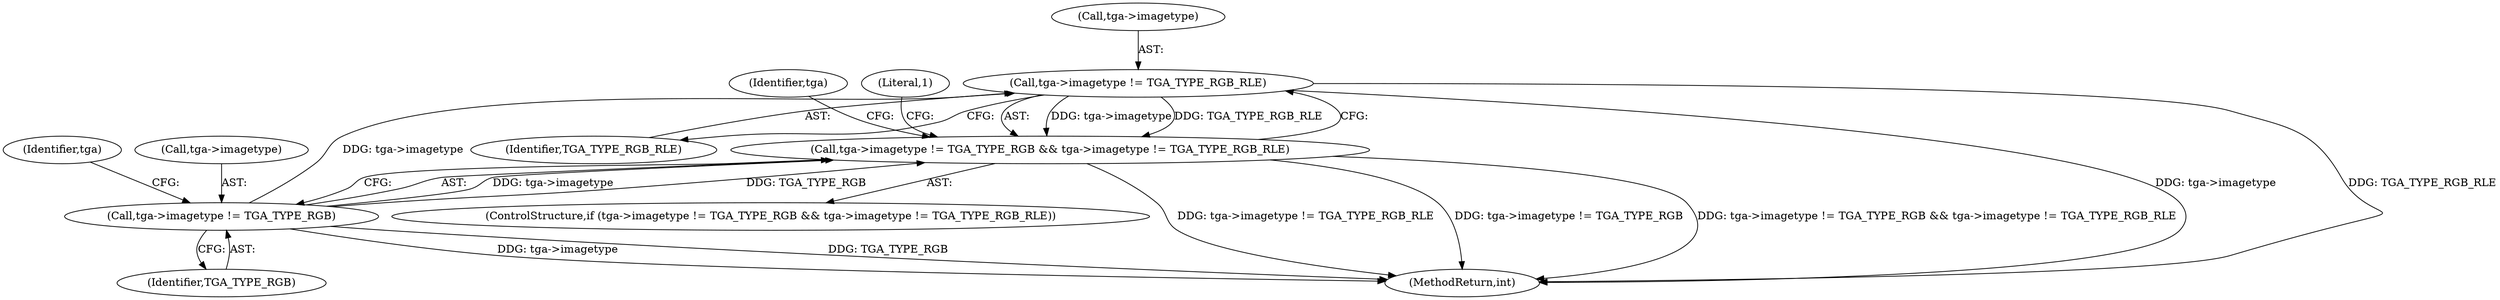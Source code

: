 digraph "0_libgd_3c2b605d72e8b080dace1d98a6e50b46c1d12186@pointer" {
"1000195" [label="(Call,tga->imagetype != TGA_TYPE_RGB_RLE)"];
"1000190" [label="(Call,tga->imagetype != TGA_TYPE_RGB)"];
"1000189" [label="(Call,tga->imagetype != TGA_TYPE_RGB && tga->imagetype != TGA_TYPE_RGB_RLE)"];
"1000189" [label="(Call,tga->imagetype != TGA_TYPE_RGB && tga->imagetype != TGA_TYPE_RGB_RLE)"];
"1000195" [label="(Call,tga->imagetype != TGA_TYPE_RGB_RLE)"];
"1000188" [label="(ControlStructure,if (tga->imagetype != TGA_TYPE_RGB && tga->imagetype != TGA_TYPE_RGB_RLE))"];
"1000199" [label="(Identifier,TGA_TYPE_RGB_RLE)"];
"1000519" [label="(MethodReturn,int)"];
"1000194" [label="(Identifier,TGA_TYPE_RGB)"];
"1000197" [label="(Identifier,tga)"];
"1000191" [label="(Call,tga->imagetype)"];
"1000196" [label="(Call,tga->imagetype)"];
"1000190" [label="(Call,tga->imagetype != TGA_TYPE_RGB)"];
"1000205" [label="(Identifier,tga)"];
"1000202" [label="(Literal,1)"];
"1000195" -> "1000189"  [label="AST: "];
"1000195" -> "1000199"  [label="CFG: "];
"1000196" -> "1000195"  [label="AST: "];
"1000199" -> "1000195"  [label="AST: "];
"1000189" -> "1000195"  [label="CFG: "];
"1000195" -> "1000519"  [label="DDG: TGA_TYPE_RGB_RLE"];
"1000195" -> "1000519"  [label="DDG: tga->imagetype"];
"1000195" -> "1000189"  [label="DDG: tga->imagetype"];
"1000195" -> "1000189"  [label="DDG: TGA_TYPE_RGB_RLE"];
"1000190" -> "1000195"  [label="DDG: tga->imagetype"];
"1000190" -> "1000189"  [label="AST: "];
"1000190" -> "1000194"  [label="CFG: "];
"1000191" -> "1000190"  [label="AST: "];
"1000194" -> "1000190"  [label="AST: "];
"1000197" -> "1000190"  [label="CFG: "];
"1000189" -> "1000190"  [label="CFG: "];
"1000190" -> "1000519"  [label="DDG: TGA_TYPE_RGB"];
"1000190" -> "1000519"  [label="DDG: tga->imagetype"];
"1000190" -> "1000189"  [label="DDG: tga->imagetype"];
"1000190" -> "1000189"  [label="DDG: TGA_TYPE_RGB"];
"1000189" -> "1000188"  [label="AST: "];
"1000202" -> "1000189"  [label="CFG: "];
"1000205" -> "1000189"  [label="CFG: "];
"1000189" -> "1000519"  [label="DDG: tga->imagetype != TGA_TYPE_RGB"];
"1000189" -> "1000519"  [label="DDG: tga->imagetype != TGA_TYPE_RGB && tga->imagetype != TGA_TYPE_RGB_RLE"];
"1000189" -> "1000519"  [label="DDG: tga->imagetype != TGA_TYPE_RGB_RLE"];
}
